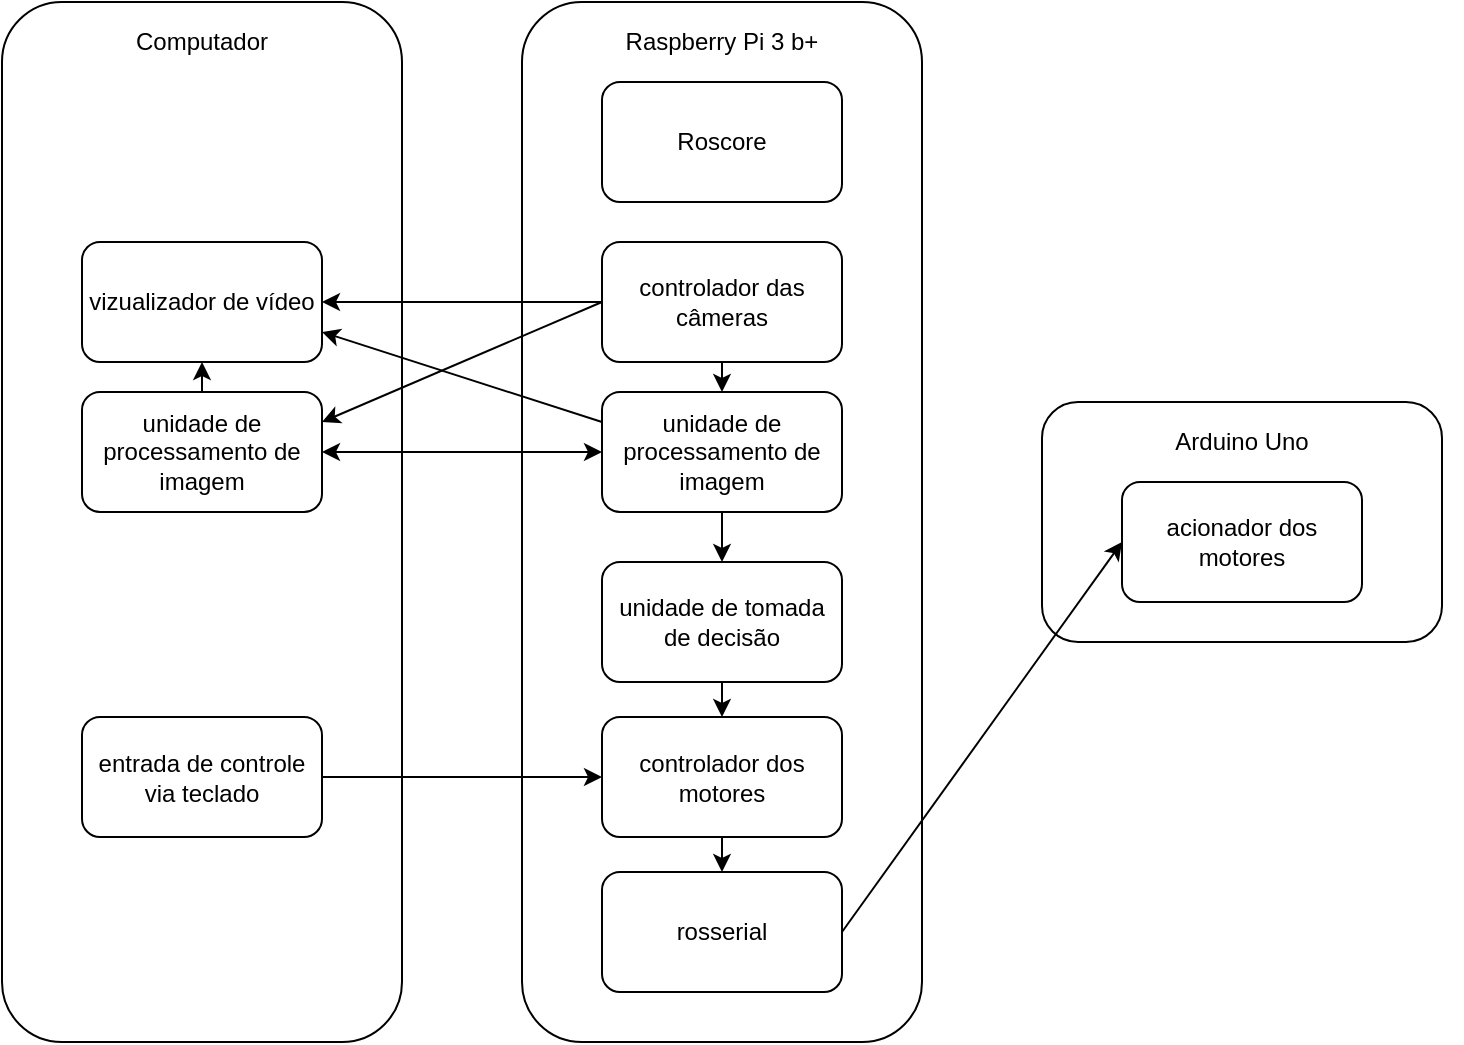 <mxfile version="12.0.0" type="device" pages="1"><diagram id="hT2h_16Na6o2ZqjdIhVH" name="Page-1"><mxGraphModel dx="1318" dy="635" grid="1" gridSize="10" guides="1" tooltips="1" connect="1" arrows="1" fold="1" page="1" pageScale="1" pageWidth="827" pageHeight="1169" math="0" shadow="0"><root><mxCell id="0"/><mxCell id="1" parent="0"/><mxCell id="kBi5XWTatEpY_gwhckgE-14" value="" style="rounded=1;whiteSpace=wrap;html=1;" vertex="1" parent="1"><mxGeometry x="560" y="240" width="200" height="120" as="geometry"/></mxCell><mxCell id="kBi5XWTatEpY_gwhckgE-5" value="" style="rounded=1;whiteSpace=wrap;html=1;" vertex="1" parent="1"><mxGeometry x="40" y="40" width="200" height="520" as="geometry"/></mxCell><mxCell id="kBi5XWTatEpY_gwhckgE-6" value="Computador" style="text;html=1;strokeColor=none;fillColor=none;align=center;verticalAlign=middle;whiteSpace=wrap;rounded=0;" vertex="1" parent="1"><mxGeometry x="120" y="49.5" width="40" height="20" as="geometry"/></mxCell><mxCell id="kBi5XWTatEpY_gwhckgE-8" value="" style="rounded=1;whiteSpace=wrap;html=1;" vertex="1" parent="1"><mxGeometry x="300" y="40" width="200" height="520" as="geometry"/></mxCell><mxCell id="kBi5XWTatEpY_gwhckgE-9" value="Raspberry Pi 3 b+ " style="text;html=1;strokeColor=none;fillColor=none;align=center;verticalAlign=middle;whiteSpace=wrap;rounded=0;" vertex="1" parent="1"><mxGeometry x="290" y="49.5" width="220" height="20" as="geometry"/></mxCell><mxCell id="kBi5XWTatEpY_gwhckgE-10" value="entrada de controle via teclado" style="rounded=1;whiteSpace=wrap;html=1;" vertex="1" parent="1"><mxGeometry x="80" y="397.5" width="120" height="60" as="geometry"/></mxCell><mxCell id="kBi5XWTatEpY_gwhckgE-11" value="vizualizador de vídeo" style="rounded=1;whiteSpace=wrap;html=1;" vertex="1" parent="1"><mxGeometry x="80" y="160" width="120" height="60" as="geometry"/></mxCell><mxCell id="kBi5XWTatEpY_gwhckgE-12" value="controlador dos motores" style="rounded=1;whiteSpace=wrap;html=1;" vertex="1" parent="1"><mxGeometry x="340" y="397.5" width="120" height="60" as="geometry"/></mxCell><mxCell id="kBi5XWTatEpY_gwhckgE-13" value="acionador dos motores" style="rounded=1;whiteSpace=wrap;html=1;" vertex="1" parent="1"><mxGeometry x="600" y="280" width="120" height="60" as="geometry"/></mxCell><mxCell id="kBi5XWTatEpY_gwhckgE-15" value="Arduino Uno" style="text;html=1;strokeColor=none;fillColor=none;align=center;verticalAlign=middle;whiteSpace=wrap;rounded=0;" vertex="1" parent="1"><mxGeometry x="550" y="249.5" width="220" height="20" as="geometry"/></mxCell><mxCell id="kBi5XWTatEpY_gwhckgE-18" value="unidade de processamento de imagem" style="rounded=1;whiteSpace=wrap;html=1;" vertex="1" parent="1"><mxGeometry x="340" y="235" width="120" height="60" as="geometry"/></mxCell><mxCell id="kBi5XWTatEpY_gwhckgE-19" value="controlador das câmeras" style="rounded=1;whiteSpace=wrap;html=1;" vertex="1" parent="1"><mxGeometry x="340" y="160" width="120" height="60" as="geometry"/></mxCell><mxCell id="kBi5XWTatEpY_gwhckgE-20" value="rosserial" style="rounded=1;whiteSpace=wrap;html=1;" vertex="1" parent="1"><mxGeometry x="340" y="475" width="120" height="60" as="geometry"/></mxCell><mxCell id="kBi5XWTatEpY_gwhckgE-21" value="" style="endArrow=classic;html=1;entryX=0;entryY=0.5;entryDx=0;entryDy=0;exitX=1;exitY=0.5;exitDx=0;exitDy=0;" edge="1" parent="1" source="kBi5XWTatEpY_gwhckgE-20" target="kBi5XWTatEpY_gwhckgE-13"><mxGeometry width="50" height="50" relative="1" as="geometry"><mxPoint x="40" y="625" as="sourcePoint"/><mxPoint x="90" y="575" as="targetPoint"/></mxGeometry></mxCell><mxCell id="kBi5XWTatEpY_gwhckgE-24" value="" style="endArrow=classic;html=1;entryX=0;entryY=0.5;entryDx=0;entryDy=0;exitX=1;exitY=0.5;exitDx=0;exitDy=0;" edge="1" parent="1" source="kBi5XWTatEpY_gwhckgE-10" target="kBi5XWTatEpY_gwhckgE-12"><mxGeometry width="50" height="50" relative="1" as="geometry"><mxPoint x="40" y="637.5" as="sourcePoint"/><mxPoint x="90" y="587.5" as="targetPoint"/></mxGeometry></mxCell><mxCell id="kBi5XWTatEpY_gwhckgE-25" value="unidade de tomada de decisão" style="rounded=1;whiteSpace=wrap;html=1;" vertex="1" parent="1"><mxGeometry x="340" y="320" width="120" height="60" as="geometry"/></mxCell><mxCell id="kBi5XWTatEpY_gwhckgE-26" value="" style="endArrow=classic;html=1;entryX=1;entryY=0.5;entryDx=0;entryDy=0;exitX=0;exitY=0.5;exitDx=0;exitDy=0;" edge="1" parent="1" source="kBi5XWTatEpY_gwhckgE-19" target="kBi5XWTatEpY_gwhckgE-11"><mxGeometry width="50" height="50" relative="1" as="geometry"><mxPoint x="40" y="655" as="sourcePoint"/><mxPoint x="90" y="605" as="targetPoint"/></mxGeometry></mxCell><mxCell id="kBi5XWTatEpY_gwhckgE-28" value="unidade de processamento de imagem" style="rounded=1;whiteSpace=wrap;html=1;" vertex="1" parent="1"><mxGeometry x="80" y="235" width="120" height="60" as="geometry"/></mxCell><mxCell id="kBi5XWTatEpY_gwhckgE-29" value="" style="endArrow=classic;html=1;entryX=0.5;entryY=0;entryDx=0;entryDy=0;exitX=0.5;exitY=1;exitDx=0;exitDy=0;" edge="1" parent="1" source="kBi5XWTatEpY_gwhckgE-19" target="kBi5XWTatEpY_gwhckgE-18"><mxGeometry width="50" height="50" relative="1" as="geometry"><mxPoint x="40" y="655" as="sourcePoint"/><mxPoint x="90" y="605" as="targetPoint"/></mxGeometry></mxCell><mxCell id="kBi5XWTatEpY_gwhckgE-30" value="" style="endArrow=classic;html=1;entryX=1;entryY=0.75;entryDx=0;entryDy=0;exitX=0;exitY=0.25;exitDx=0;exitDy=0;" edge="1" parent="1" source="kBi5XWTatEpY_gwhckgE-18" target="kBi5XWTatEpY_gwhckgE-11"><mxGeometry width="50" height="50" relative="1" as="geometry"><mxPoint x="40" y="655" as="sourcePoint"/><mxPoint x="90" y="605" as="targetPoint"/></mxGeometry></mxCell><mxCell id="kBi5XWTatEpY_gwhckgE-31" value="" style="endArrow=classic;html=1;entryX=1;entryY=0.25;entryDx=0;entryDy=0;exitX=0;exitY=0.5;exitDx=0;exitDy=0;" edge="1" parent="1" source="kBi5XWTatEpY_gwhckgE-19" target="kBi5XWTatEpY_gwhckgE-28"><mxGeometry width="50" height="50" relative="1" as="geometry"><mxPoint x="40" y="655" as="sourcePoint"/><mxPoint x="90" y="605" as="targetPoint"/></mxGeometry></mxCell><mxCell id="kBi5XWTatEpY_gwhckgE-32" value="" style="endArrow=classic;html=1;entryX=0.5;entryY=1;entryDx=0;entryDy=0;exitX=0.5;exitY=0;exitDx=0;exitDy=0;" edge="1" parent="1" source="kBi5XWTatEpY_gwhckgE-28" target="kBi5XWTatEpY_gwhckgE-11"><mxGeometry width="50" height="50" relative="1" as="geometry"><mxPoint x="40" y="655" as="sourcePoint"/><mxPoint x="90" y="605" as="targetPoint"/></mxGeometry></mxCell><mxCell id="kBi5XWTatEpY_gwhckgE-34" value="" style="endArrow=classic;startArrow=classic;html=1;entryX=0;entryY=0.5;entryDx=0;entryDy=0;exitX=1;exitY=0.5;exitDx=0;exitDy=0;" edge="1" parent="1" source="kBi5XWTatEpY_gwhckgE-28" target="kBi5XWTatEpY_gwhckgE-18"><mxGeometry width="50" height="50" relative="1" as="geometry"><mxPoint x="40" y="655" as="sourcePoint"/><mxPoint x="90" y="605" as="targetPoint"/></mxGeometry></mxCell><mxCell id="kBi5XWTatEpY_gwhckgE-35" value="Roscore" style="rounded=1;whiteSpace=wrap;html=1;" vertex="1" parent="1"><mxGeometry x="340" y="80" width="120" height="60" as="geometry"/></mxCell><mxCell id="kBi5XWTatEpY_gwhckgE-36" value="" style="endArrow=classic;html=1;entryX=0.5;entryY=0;entryDx=0;entryDy=0;exitX=0.5;exitY=1;exitDx=0;exitDy=0;" edge="1" parent="1" source="kBi5XWTatEpY_gwhckgE-18" target="kBi5XWTatEpY_gwhckgE-25"><mxGeometry width="50" height="50" relative="1" as="geometry"><mxPoint x="40" y="630" as="sourcePoint"/><mxPoint x="90" y="580" as="targetPoint"/></mxGeometry></mxCell><mxCell id="kBi5XWTatEpY_gwhckgE-37" value="" style="endArrow=classic;html=1;entryX=0.5;entryY=0;entryDx=0;entryDy=0;exitX=0.5;exitY=1;exitDx=0;exitDy=0;" edge="1" parent="1" source="kBi5XWTatEpY_gwhckgE-25" target="kBi5XWTatEpY_gwhckgE-12"><mxGeometry width="50" height="50" relative="1" as="geometry"><mxPoint x="40" y="630" as="sourcePoint"/><mxPoint x="90" y="580" as="targetPoint"/></mxGeometry></mxCell><mxCell id="kBi5XWTatEpY_gwhckgE-38" value="" style="endArrow=classic;html=1;entryX=0.5;entryY=0;entryDx=0;entryDy=0;exitX=0.5;exitY=1;exitDx=0;exitDy=0;" edge="1" parent="1" source="kBi5XWTatEpY_gwhckgE-12" target="kBi5XWTatEpY_gwhckgE-20"><mxGeometry width="50" height="50" relative="1" as="geometry"><mxPoint x="40" y="630" as="sourcePoint"/><mxPoint x="90" y="580" as="targetPoint"/></mxGeometry></mxCell></root></mxGraphModel></diagram></mxfile>